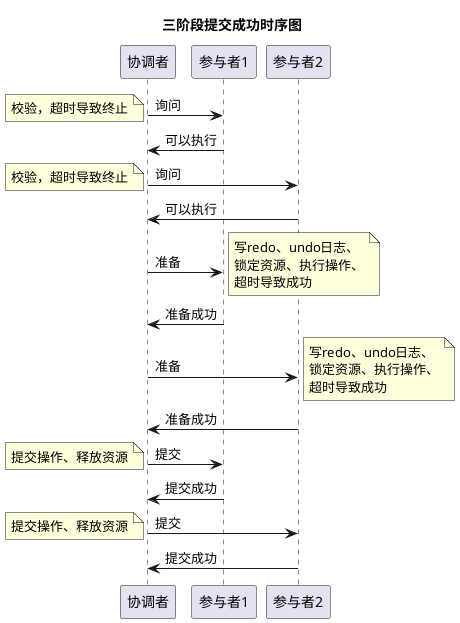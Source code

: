 @startuml

title 三阶段提交成功时序图

协调者 -> 参与者1: 询问
note left
校验，超时导致终止
end note
协调者 <- 参与者1: 可以执行

协调者 -> 参与者2: 询问
note left
校验，超时导致终止
end note
协调者 <- 参与者2: 可以执行

协调者 -> 参与者1: 准备
note right
写redo、undo日志、
锁定资源、执行操作、
超时导致成功
end note
协调者 <- 参与者1: 准备成功

协调者 -> 参与者2: 准备
note right
写redo、undo日志、
锁定资源、执行操作、
超时导致成功
end note
协调者 <- 参与者2: 准备成功

协调者 -> 参与者1: 提交
note left: 提交操作、释放资源
协调者 <- 参与者1: 提交成功

协调者 -> 参与者2: 提交
note left: 提交操作、释放资源
协调者 <- 参与者2: 提交成功

@enduml